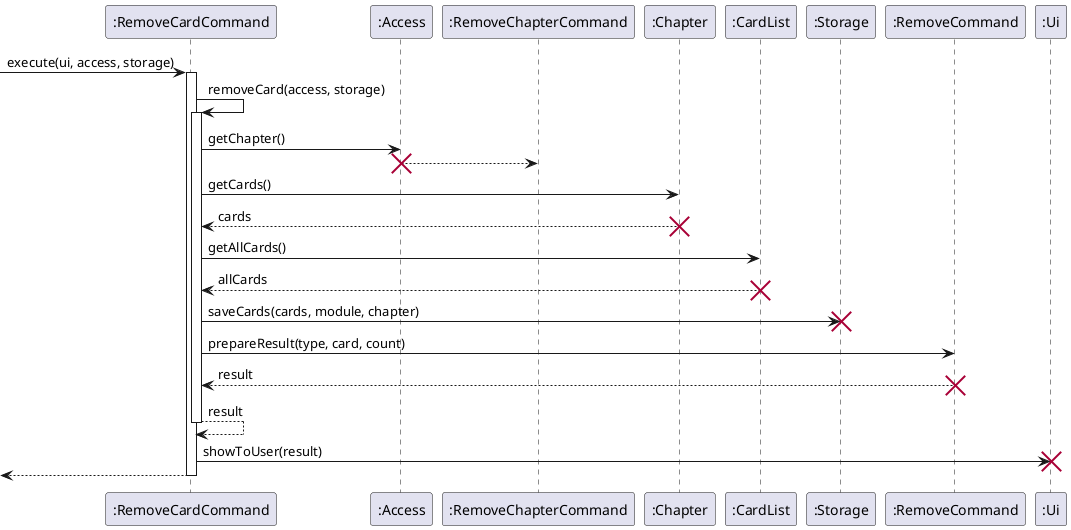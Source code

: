 @startuml
-> ":RemoveCardCommand" : execute(ui, access, storage)
activate ":RemoveCardCommand"
":RemoveCardCommand" -> ":RemoveCardCommand" : removeCard(access, storage)
activate ":RemoveCardCommand"
":RemoveCardCommand" -> ":Access" : getChapter()
":RemoveChapterCommand" <-- ":Access"
destroy ":Access"
":RemoveCardCommand" -> ":Chapter" : getCards()
":RemoveCardCommand" <-- ":Chapter" : cards
destroy ":Chapter"
":RemoveCardCommand" -> ":CardList" : getAllCards()
":RemoveCardCommand" <-- ":CardList" : allCards
destroy ":CardList"
":RemoveCardCommand" -> ":Storage" : saveCards(cards, module, chapter)
destroy ":Storage"
":RemoveCardCommand" -> ":RemoveCommand" : prepareResult(type, card, count)
":RemoveCardCommand" <-- ":RemoveCommand" : result
destroy ":RemoveCommand"
":RemoveCardCommand" --> ":RemoveCardCommand" : result
deactivate ":RemoveCardCommand"
":RemoveCardCommand" -> ":Ui" : showToUser(result)
destroy ":Ui"
<-- ":RemoveCardCommand"
deactivate ":RemoveCardCommand"
@enduml